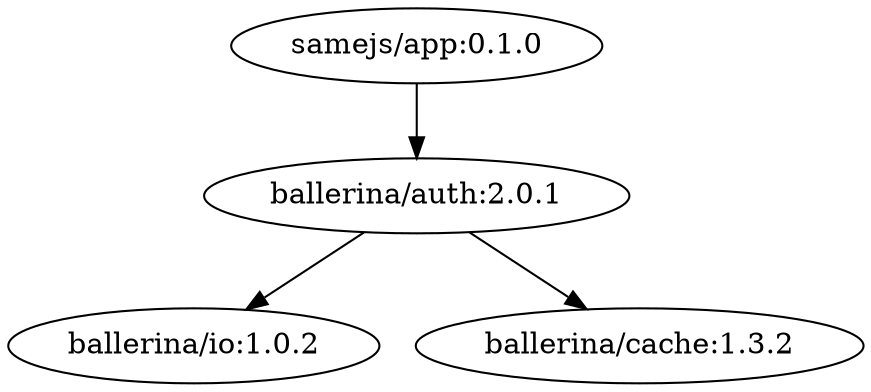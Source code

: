 digraph "example1" {
    "samejs/app:0.1.0" -> "ballerina/auth:2.0.1"
    "ballerina/auth:2.0.1" -> "ballerina/io:1.0.2"
    "ballerina/auth:2.0.1" -> "ballerina/cache:1.3.2"
}
